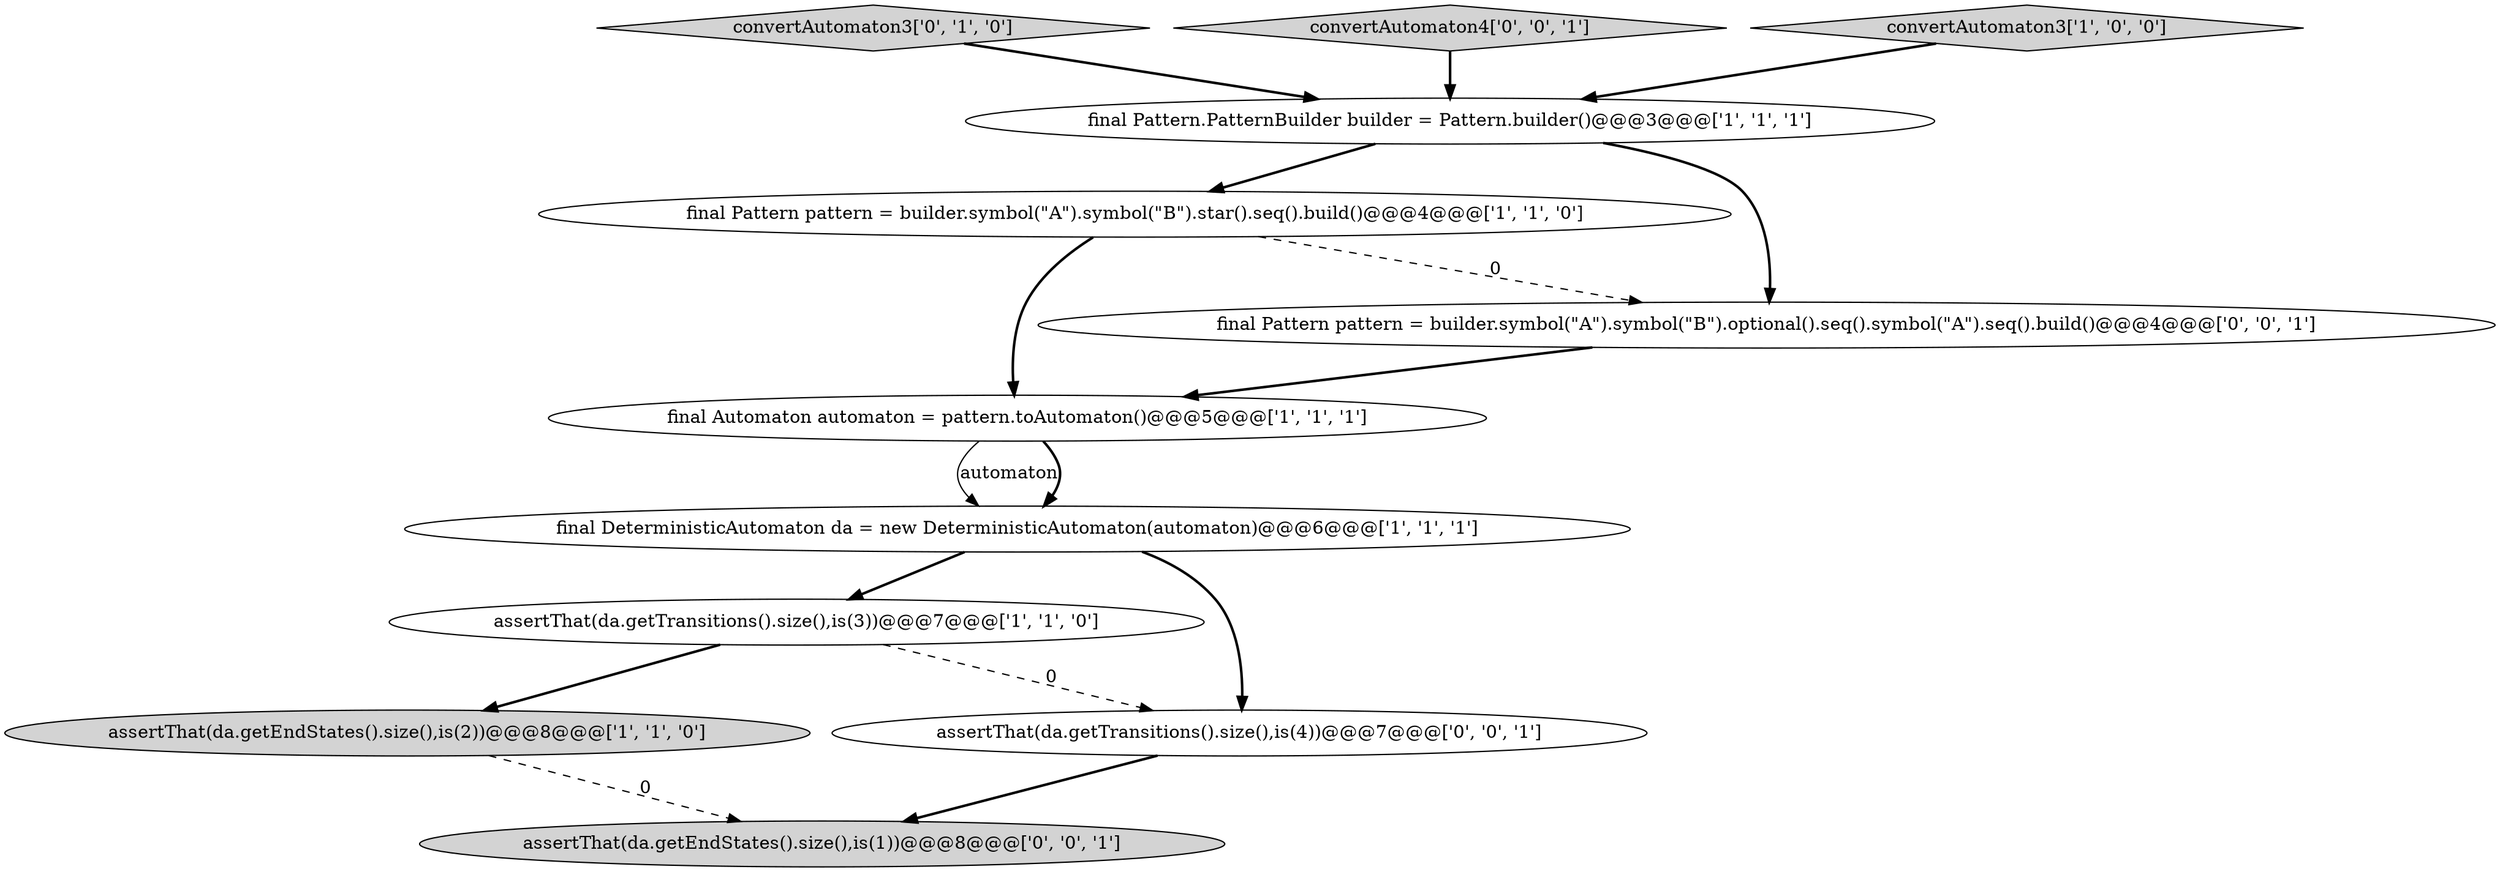 digraph {
5 [style = filled, label = "final Pattern.PatternBuilder builder = Pattern.builder()@@@3@@@['1', '1', '1']", fillcolor = white, shape = ellipse image = "AAA0AAABBB1BBB"];
11 [style = filled, label = "assertThat(da.getEndStates().size(),is(1))@@@8@@@['0', '0', '1']", fillcolor = lightgray, shape = ellipse image = "AAA0AAABBB3BBB"];
6 [style = filled, label = "assertThat(da.getEndStates().size(),is(2))@@@8@@@['1', '1', '0']", fillcolor = lightgray, shape = ellipse image = "AAA0AAABBB1BBB"];
0 [style = filled, label = "final Automaton automaton = pattern.toAutomaton()@@@5@@@['1', '1', '1']", fillcolor = white, shape = ellipse image = "AAA0AAABBB1BBB"];
7 [style = filled, label = "convertAutomaton3['0', '1', '0']", fillcolor = lightgray, shape = diamond image = "AAA0AAABBB2BBB"];
3 [style = filled, label = "final Pattern pattern = builder.symbol(\"A\").symbol(\"B\").star().seq().build()@@@4@@@['1', '1', '0']", fillcolor = white, shape = ellipse image = "AAA0AAABBB1BBB"];
9 [style = filled, label = "final Pattern pattern = builder.symbol(\"A\").symbol(\"B\").optional().seq().symbol(\"A\").seq().build()@@@4@@@['0', '0', '1']", fillcolor = white, shape = ellipse image = "AAA0AAABBB3BBB"];
1 [style = filled, label = "assertThat(da.getTransitions().size(),is(3))@@@7@@@['1', '1', '0']", fillcolor = white, shape = ellipse image = "AAA0AAABBB1BBB"];
10 [style = filled, label = "convertAutomaton4['0', '0', '1']", fillcolor = lightgray, shape = diamond image = "AAA0AAABBB3BBB"];
2 [style = filled, label = "final DeterministicAutomaton da = new DeterministicAutomaton(automaton)@@@6@@@['1', '1', '1']", fillcolor = white, shape = ellipse image = "AAA0AAABBB1BBB"];
4 [style = filled, label = "convertAutomaton3['1', '0', '0']", fillcolor = lightgray, shape = diamond image = "AAA0AAABBB1BBB"];
8 [style = filled, label = "assertThat(da.getTransitions().size(),is(4))@@@7@@@['0', '0', '1']", fillcolor = white, shape = ellipse image = "AAA0AAABBB3BBB"];
5->3 [style = bold, label=""];
1->8 [style = dashed, label="0"];
0->2 [style = solid, label="automaton"];
7->5 [style = bold, label=""];
1->6 [style = bold, label=""];
10->5 [style = bold, label=""];
9->0 [style = bold, label=""];
5->9 [style = bold, label=""];
3->9 [style = dashed, label="0"];
8->11 [style = bold, label=""];
4->5 [style = bold, label=""];
2->1 [style = bold, label=""];
3->0 [style = bold, label=""];
2->8 [style = bold, label=""];
0->2 [style = bold, label=""];
6->11 [style = dashed, label="0"];
}
